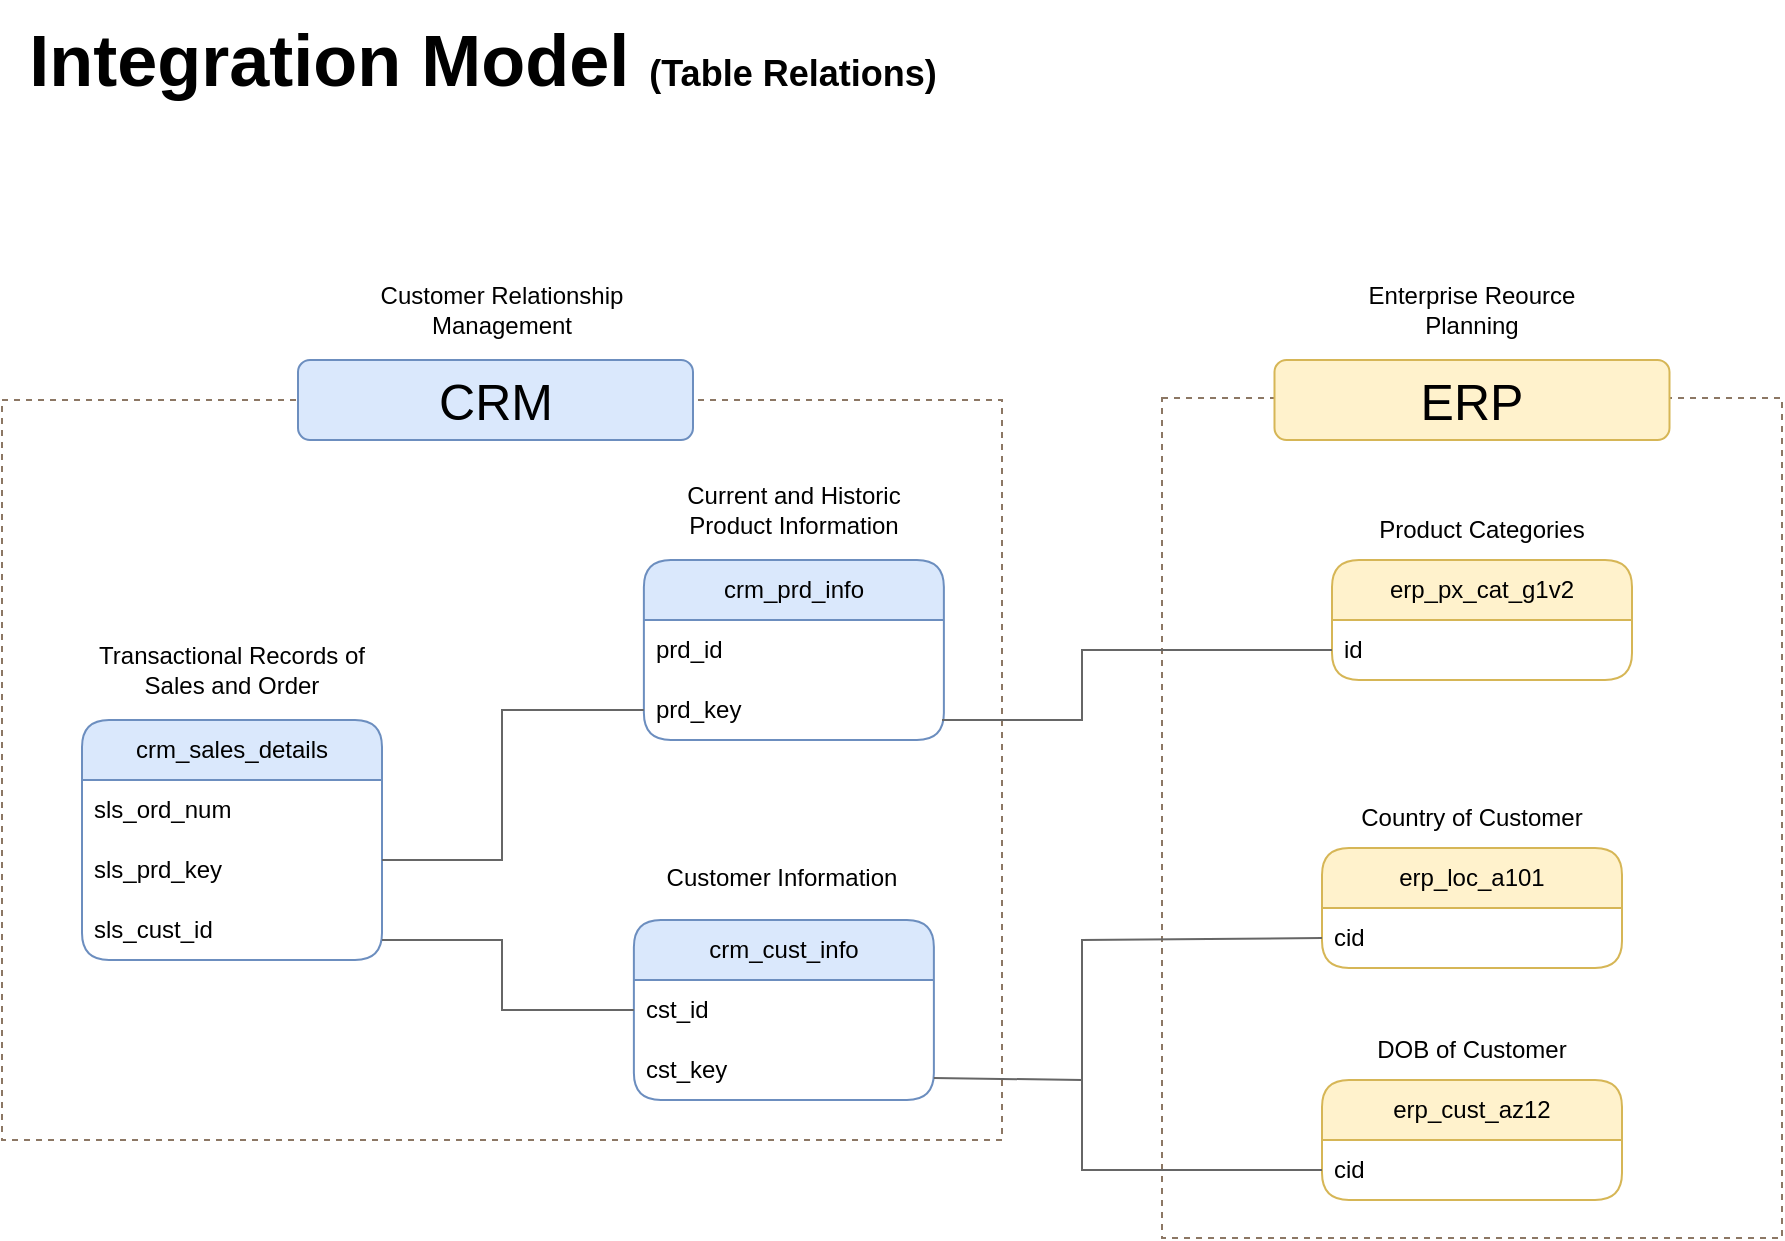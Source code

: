 <mxfile version="26.0.16">
  <diagram name="Page-1" id="dajdHq9MhlpOEaMz0Bhz">
    <mxGraphModel dx="1434" dy="836" grid="1" gridSize="10" guides="1" tooltips="1" connect="1" arrows="1" fold="1" page="1" pageScale="1" pageWidth="850" pageHeight="1100" math="0" shadow="0">
      <root>
        <mxCell id="0" />
        <mxCell id="1" parent="0" />
        <mxCell id="7hFAT_4vR7-1dg3_co3H-1" value="&lt;font style=&quot;&quot;&gt;&lt;b style=&quot;&quot;&gt;&lt;span style=&quot;font-size: 36px;&quot;&gt;Integration Model&amp;nbsp;&lt;/span&gt;&lt;font style=&quot;font-size: 18px;&quot;&gt;(Table Relations)&lt;/font&gt;&lt;/b&gt;&lt;/font&gt;" style="text;html=1;align=center;verticalAlign=middle;resizable=0;points=[];autosize=1;strokeColor=none;fillColor=none;" parent="1" vertex="1">
          <mxGeometry x="20" y="50" width="480" height="60" as="geometry" />
        </mxCell>
        <mxCell id="7hFAT_4vR7-1dg3_co3H-4" value="" style="rounded=0;whiteSpace=wrap;html=1;dashed=1;fillColor=none;strokeColor=#8C7764;" parent="1" vertex="1">
          <mxGeometry x="20" y="250" width="500" height="370" as="geometry" />
        </mxCell>
        <mxCell id="7hFAT_4vR7-1dg3_co3H-5" value="&lt;font style=&quot;font-size: 25px;&quot;&gt;CRM&lt;/font&gt;" style="rounded=1;whiteSpace=wrap;html=1;fillColor=#dae8fc;strokeColor=#6c8ebf;" parent="1" vertex="1">
          <mxGeometry x="168" y="230" width="197.5" height="40" as="geometry" />
        </mxCell>
        <mxCell id="8Ro6if_UnG99gxaWc1OO-21" style="edgeStyle=orthogonalEdgeStyle;rounded=0;orthogonalLoop=1;jettySize=auto;html=1;entryX=0;entryY=0.5;entryDx=0;entryDy=0;fillColor=#f5f5f5;strokeColor=#666666;" parent="1" edge="1">
          <mxGeometry relative="1" as="geometry">
            <mxPoint x="410" y="315" as="sourcePoint" />
          </mxGeometry>
        </mxCell>
        <mxCell id="wP7zorXVzm_6tvVMqqTB-5" value="crm_cust_info" style="swimlane;fontStyle=0;childLayout=stackLayout;horizontal=1;startSize=30;horizontalStack=0;resizeParent=1;resizeParentMax=0;resizeLast=0;collapsible=1;marginBottom=0;whiteSpace=wrap;html=1;fillColor=#dae8fc;strokeColor=#6c8ebf;rounded=1;" parent="1" vertex="1">
          <mxGeometry x="335.94" y="510" width="150" height="90" as="geometry" />
        </mxCell>
        <mxCell id="wP7zorXVzm_6tvVMqqTB-6" value="cst_id" style="text;strokeColor=none;fillColor=none;align=left;verticalAlign=middle;spacingLeft=4;spacingRight=4;overflow=hidden;points=[[0,0.5],[1,0.5]];portConstraint=eastwest;rotatable=0;whiteSpace=wrap;html=1;" parent="wP7zorXVzm_6tvVMqqTB-5" vertex="1">
          <mxGeometry y="30" width="150" height="30" as="geometry" />
        </mxCell>
        <mxCell id="wP7zorXVzm_6tvVMqqTB-7" value="cst_key" style="text;strokeColor=none;fillColor=none;align=left;verticalAlign=middle;spacingLeft=4;spacingRight=4;overflow=hidden;points=[[0,0.5],[1,0.5]];portConstraint=eastwest;rotatable=0;whiteSpace=wrap;html=1;" parent="wP7zorXVzm_6tvVMqqTB-5" vertex="1">
          <mxGeometry y="60" width="150" height="30" as="geometry" />
        </mxCell>
        <mxCell id="wP7zorXVzm_6tvVMqqTB-9" value="Customer Information" style="text;html=1;align=center;verticalAlign=middle;whiteSpace=wrap;rounded=0;" parent="1" vertex="1">
          <mxGeometry x="340" y="474" width="140" height="30" as="geometry" />
        </mxCell>
        <mxCell id="wP7zorXVzm_6tvVMqqTB-10" value="crm_sales_details" style="swimlane;fontStyle=0;childLayout=stackLayout;horizontal=1;startSize=30;horizontalStack=0;resizeParent=1;resizeParentMax=0;resizeLast=0;collapsible=1;marginBottom=0;whiteSpace=wrap;html=1;fillColor=#dae8fc;strokeColor=#6c8ebf;rounded=1;" parent="1" vertex="1">
          <mxGeometry x="60" y="410" width="150" height="120" as="geometry" />
        </mxCell>
        <mxCell id="wP7zorXVzm_6tvVMqqTB-11" value="sls_ord_num" style="text;strokeColor=none;fillColor=none;align=left;verticalAlign=middle;spacingLeft=4;spacingRight=4;overflow=hidden;points=[[0,0.5],[1,0.5]];portConstraint=eastwest;rotatable=0;whiteSpace=wrap;html=1;" parent="wP7zorXVzm_6tvVMqqTB-10" vertex="1">
          <mxGeometry y="30" width="150" height="30" as="geometry" />
        </mxCell>
        <mxCell id="wP7zorXVzm_6tvVMqqTB-12" value="sls_prd_key" style="text;strokeColor=none;fillColor=none;align=left;verticalAlign=middle;spacingLeft=4;spacingRight=4;overflow=hidden;points=[[0,0.5],[1,0.5]];portConstraint=eastwest;rotatable=0;whiteSpace=wrap;html=1;" parent="wP7zorXVzm_6tvVMqqTB-10" vertex="1">
          <mxGeometry y="60" width="150" height="30" as="geometry" />
        </mxCell>
        <mxCell id="wP7zorXVzm_6tvVMqqTB-13" value="sls_cust_id" style="text;strokeColor=none;fillColor=none;align=left;verticalAlign=middle;spacingLeft=4;spacingRight=4;overflow=hidden;points=[[0,0.5],[1,0.5]];portConstraint=eastwest;rotatable=0;whiteSpace=wrap;html=1;" parent="wP7zorXVzm_6tvVMqqTB-10" vertex="1">
          <mxGeometry y="90" width="150" height="30" as="geometry" />
        </mxCell>
        <mxCell id="wP7zorXVzm_6tvVMqqTB-14" value="Transactional Records of Sales and Order" style="text;html=1;align=center;verticalAlign=middle;whiteSpace=wrap;rounded=0;" parent="1" vertex="1">
          <mxGeometry x="65" y="370" width="140" height="30" as="geometry" />
        </mxCell>
        <mxCell id="wP7zorXVzm_6tvVMqqTB-16" value="crm_prd_info" style="swimlane;fontStyle=0;childLayout=stackLayout;horizontal=1;startSize=30;horizontalStack=0;resizeParent=1;resizeParentMax=0;resizeLast=0;collapsible=1;marginBottom=0;whiteSpace=wrap;html=1;fillColor=#dae8fc;strokeColor=#6c8ebf;rounded=1;swimlaneLine=1;glass=0;" parent="1" vertex="1">
          <mxGeometry x="340.94" y="330" width="150" height="90" as="geometry" />
        </mxCell>
        <mxCell id="wP7zorXVzm_6tvVMqqTB-17" value="prd_id" style="text;strokeColor=none;fillColor=none;align=left;verticalAlign=middle;spacingLeft=4;spacingRight=4;overflow=hidden;points=[[0,0.5],[1,0.5]];portConstraint=eastwest;rotatable=0;whiteSpace=wrap;html=1;" parent="wP7zorXVzm_6tvVMqqTB-16" vertex="1">
          <mxGeometry y="30" width="150" height="30" as="geometry" />
        </mxCell>
        <mxCell id="wP7zorXVzm_6tvVMqqTB-18" value="prd_key" style="text;strokeColor=none;fillColor=none;align=left;verticalAlign=middle;spacingLeft=4;spacingRight=4;overflow=hidden;points=[[0,0.5],[1,0.5]];portConstraint=eastwest;rotatable=0;whiteSpace=wrap;html=1;" parent="wP7zorXVzm_6tvVMqqTB-16" vertex="1">
          <mxGeometry y="60" width="150" height="30" as="geometry" />
        </mxCell>
        <mxCell id="wP7zorXVzm_6tvVMqqTB-19" value="Current and Historic Product Information" style="text;html=1;align=center;verticalAlign=middle;whiteSpace=wrap;rounded=0;" parent="1" vertex="1">
          <mxGeometry x="345.94" y="290" width="140" height="30" as="geometry" />
        </mxCell>
        <mxCell id="wP7zorXVzm_6tvVMqqTB-22" value="" style="endArrow=none;html=1;rounded=0;entryX=0;entryY=0.5;entryDx=0;entryDy=0;fillColor=#f5f5f5;strokeColor=#666666;" parent="1" target="wP7zorXVzm_6tvVMqqTB-6" edge="1">
          <mxGeometry width="50" height="50" relative="1" as="geometry">
            <mxPoint x="210" y="520" as="sourcePoint" />
            <mxPoint x="260" y="470" as="targetPoint" />
            <Array as="points">
              <mxPoint x="270" y="520" />
              <mxPoint x="270" y="555" />
            </Array>
          </mxGeometry>
        </mxCell>
        <mxCell id="wP7zorXVzm_6tvVMqqTB-23" value="" style="endArrow=none;html=1;rounded=0;entryX=0;entryY=0.5;entryDx=0;entryDy=0;fillColor=#f5f5f5;strokeColor=#666666;" parent="1" target="wP7zorXVzm_6tvVMqqTB-18" edge="1">
          <mxGeometry width="50" height="50" relative="1" as="geometry">
            <mxPoint x="210" y="480" as="sourcePoint" />
            <mxPoint x="260" y="430" as="targetPoint" />
            <Array as="points">
              <mxPoint x="270" y="480" />
              <mxPoint x="270" y="405" />
            </Array>
          </mxGeometry>
        </mxCell>
        <mxCell id="wP7zorXVzm_6tvVMqqTB-24" value="Customer Relationship Management" style="text;html=1;align=center;verticalAlign=middle;whiteSpace=wrap;rounded=0;" parent="1" vertex="1">
          <mxGeometry x="200" y="190" width="140" height="30" as="geometry" />
        </mxCell>
        <mxCell id="wP7zorXVzm_6tvVMqqTB-25" value="" style="rounded=0;whiteSpace=wrap;html=1;dashed=1;fillColor=none;strokeColor=#8C7764;" parent="1" vertex="1">
          <mxGeometry x="600" y="249" width="310" height="420" as="geometry" />
        </mxCell>
        <mxCell id="wP7zorXVzm_6tvVMqqTB-26" value="&lt;font style=&quot;font-size: 25px;&quot;&gt;ERP&lt;/font&gt;" style="rounded=1;whiteSpace=wrap;html=1;fillColor=#fff2cc;strokeColor=#d6b656;" parent="1" vertex="1">
          <mxGeometry x="656.25" y="230" width="197.5" height="40" as="geometry" />
        </mxCell>
        <mxCell id="wP7zorXVzm_6tvVMqqTB-27" value="Enterprise Reource Planning" style="text;html=1;align=center;verticalAlign=middle;whiteSpace=wrap;rounded=0;" parent="1" vertex="1">
          <mxGeometry x="685" y="190" width="140" height="30" as="geometry" />
        </mxCell>
        <mxCell id="wP7zorXVzm_6tvVMqqTB-28" value="erp_cust_az12" style="swimlane;fontStyle=0;childLayout=stackLayout;horizontal=1;startSize=30;horizontalStack=0;resizeParent=1;resizeParentMax=0;resizeLast=0;collapsible=1;marginBottom=0;whiteSpace=wrap;html=1;fillColor=#fff2cc;strokeColor=#d6b656;rounded=1;" parent="1" vertex="1">
          <mxGeometry x="680" y="590" width="150" height="60" as="geometry" />
        </mxCell>
        <mxCell id="wP7zorXVzm_6tvVMqqTB-29" value="cid" style="text;strokeColor=none;fillColor=none;align=left;verticalAlign=middle;spacingLeft=4;spacingRight=4;overflow=hidden;points=[[0,0.5],[1,0.5]];portConstraint=eastwest;rotatable=0;whiteSpace=wrap;html=1;" parent="wP7zorXVzm_6tvVMqqTB-28" vertex="1">
          <mxGeometry y="30" width="150" height="30" as="geometry" />
        </mxCell>
        <mxCell id="wP7zorXVzm_6tvVMqqTB-31" value="erp_loc_a101" style="swimlane;fontStyle=0;childLayout=stackLayout;horizontal=1;startSize=30;horizontalStack=0;resizeParent=1;resizeParentMax=0;resizeLast=0;collapsible=1;marginBottom=0;whiteSpace=wrap;html=1;fillColor=#fff2cc;strokeColor=#d6b656;rounded=1;" parent="1" vertex="1">
          <mxGeometry x="680" y="474" width="150" height="60" as="geometry" />
        </mxCell>
        <mxCell id="wP7zorXVzm_6tvVMqqTB-32" value="cid" style="text;strokeColor=none;fillColor=none;align=left;verticalAlign=middle;spacingLeft=4;spacingRight=4;overflow=hidden;points=[[0,0.5],[1,0.5]];portConstraint=eastwest;rotatable=0;whiteSpace=wrap;html=1;" parent="wP7zorXVzm_6tvVMqqTB-31" vertex="1">
          <mxGeometry y="30" width="150" height="30" as="geometry" />
        </mxCell>
        <mxCell id="wP7zorXVzm_6tvVMqqTB-33" value="Country of Customer" style="text;html=1;align=center;verticalAlign=middle;whiteSpace=wrap;rounded=0;" parent="1" vertex="1">
          <mxGeometry x="685" y="444" width="140" height="30" as="geometry" />
        </mxCell>
        <mxCell id="wP7zorXVzm_6tvVMqqTB-34" value="DOB of Customer" style="text;html=1;align=center;verticalAlign=middle;whiteSpace=wrap;rounded=0;" parent="1" vertex="1">
          <mxGeometry x="685" y="560" width="140" height="30" as="geometry" />
        </mxCell>
        <mxCell id="wP7zorXVzm_6tvVMqqTB-35" value="" style="endArrow=none;html=1;rounded=0;entryX=0;entryY=0.5;entryDx=0;entryDy=0;fillColor=#f5f5f5;strokeColor=#666666;" parent="1" target="wP7zorXVzm_6tvVMqqTB-29" edge="1">
          <mxGeometry width="50" height="50" relative="1" as="geometry">
            <mxPoint x="485.94" y="589" as="sourcePoint" />
            <mxPoint x="545.94" y="589" as="targetPoint" />
            <Array as="points">
              <mxPoint x="560" y="590" />
              <mxPoint x="560" y="635" />
            </Array>
          </mxGeometry>
        </mxCell>
        <mxCell id="wP7zorXVzm_6tvVMqqTB-37" value="erp_px_cat_g1v2" style="swimlane;fontStyle=0;childLayout=stackLayout;horizontal=1;startSize=30;horizontalStack=0;resizeParent=1;resizeParentMax=0;resizeLast=0;collapsible=1;marginBottom=0;whiteSpace=wrap;html=1;fillColor=#fff2cc;strokeColor=#d6b656;rounded=1;" parent="1" vertex="1">
          <mxGeometry x="685" y="330" width="150" height="60" as="geometry" />
        </mxCell>
        <mxCell id="wP7zorXVzm_6tvVMqqTB-38" value="id" style="text;strokeColor=none;fillColor=none;align=left;verticalAlign=middle;spacingLeft=4;spacingRight=4;overflow=hidden;points=[[0,0.5],[1,0.5]];portConstraint=eastwest;rotatable=0;whiteSpace=wrap;html=1;" parent="wP7zorXVzm_6tvVMqqTB-37" vertex="1">
          <mxGeometry y="30" width="150" height="30" as="geometry" />
        </mxCell>
        <mxCell id="wP7zorXVzm_6tvVMqqTB-39" value="Product Categories" style="text;html=1;align=center;verticalAlign=middle;whiteSpace=wrap;rounded=0;" parent="1" vertex="1">
          <mxGeometry x="690" y="300" width="140" height="30" as="geometry" />
        </mxCell>
        <mxCell id="wP7zorXVzm_6tvVMqqTB-40" value="" style="endArrow=none;html=1;rounded=0;entryX=0;entryY=0.5;entryDx=0;entryDy=0;fillColor=#f5f5f5;strokeColor=#666666;" parent="1" target="wP7zorXVzm_6tvVMqqTB-38" edge="1">
          <mxGeometry width="50" height="50" relative="1" as="geometry">
            <mxPoint x="490" y="410" as="sourcePoint" />
            <mxPoint x="590" y="410" as="targetPoint" />
            <Array as="points">
              <mxPoint x="560" y="410" />
              <mxPoint x="560" y="375" />
            </Array>
          </mxGeometry>
        </mxCell>
        <mxCell id="wP7zorXVzm_6tvVMqqTB-42" value="" style="endArrow=none;html=1;rounded=0;entryX=0;entryY=0.5;entryDx=0;entryDy=0;fillColor=#f5f5f5;strokeColor=#666666;" parent="1" target="wP7zorXVzm_6tvVMqqTB-32" edge="1">
          <mxGeometry width="50" height="50" relative="1" as="geometry">
            <mxPoint x="560" y="590" as="sourcePoint" />
            <mxPoint x="580" y="490" as="targetPoint" />
            <Array as="points">
              <mxPoint x="560" y="520" />
            </Array>
          </mxGeometry>
        </mxCell>
      </root>
    </mxGraphModel>
  </diagram>
</mxfile>
